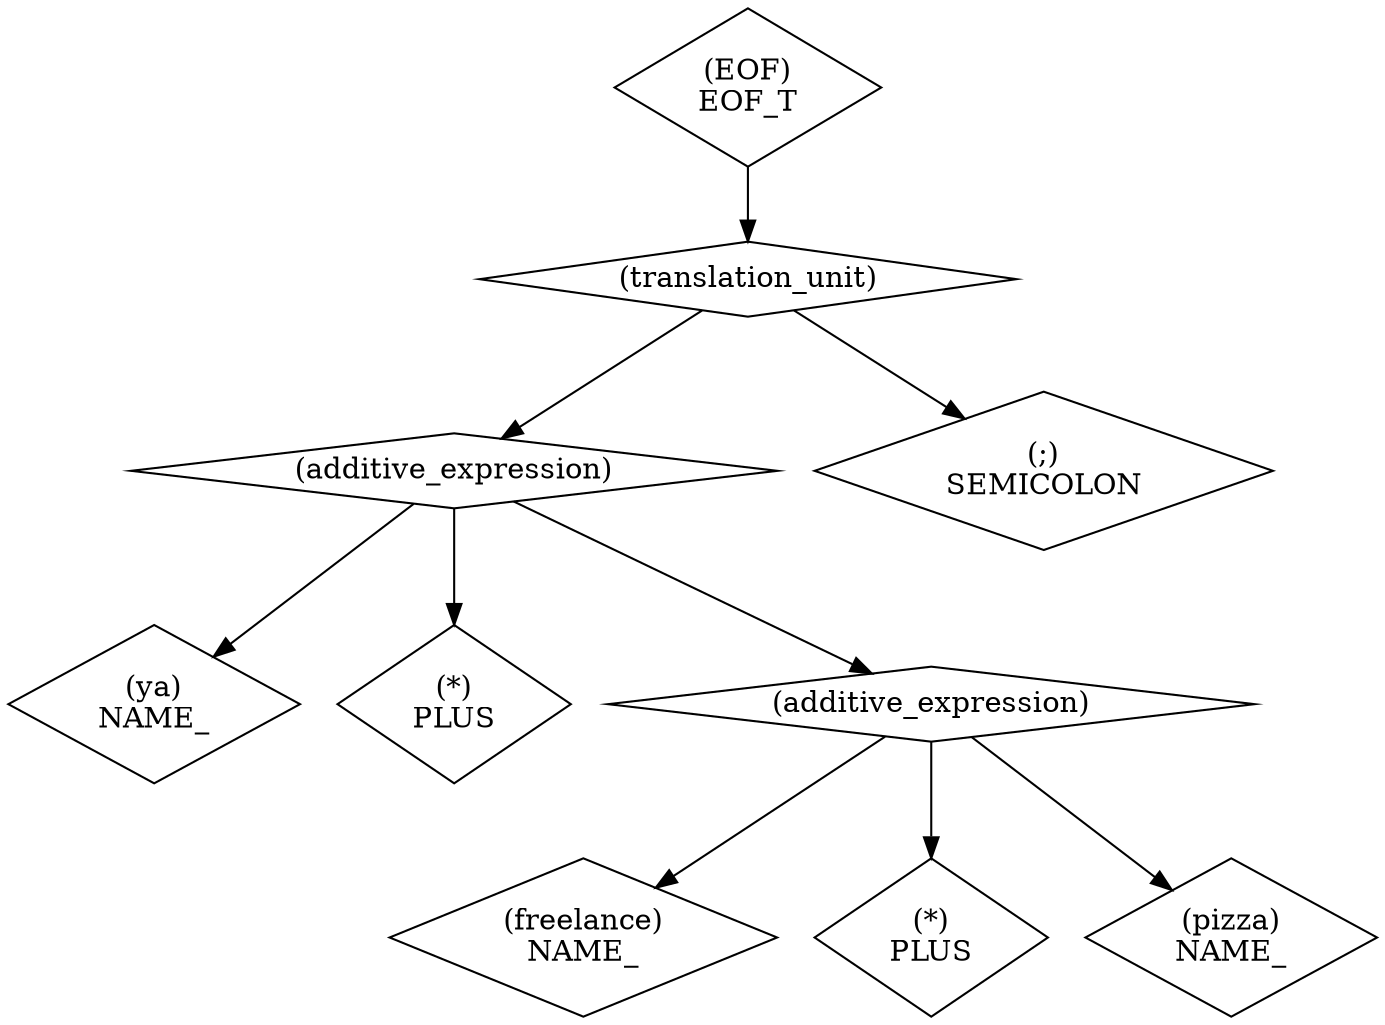 digraph G{
	graph [dpi=50];

	n94339702185104 [shape="diamond" color="black" label="(EOF)\nEOF_T"]
	n94339702185456 [shape="diamond" color="black" label="(translation_unit)\n"]
	n94339702212944 [shape="diamond" color="black" label="(additive_expression)\n"]
	n94339702214704 [shape="diamond" color="black" label="(ya)\nNAME_"]
	n94339702216256 [shape="diamond" color="black" label="(*)\nPLUS"]
	n94339702216720 [shape="diamond" color="black" label="(additive_expression)\n"]
	n94339702218480 [shape="diamond" color="black" label="(freelance)\nNAME_"]
	n94339702220032 [shape="diamond" color="black" label="(*)\nPLUS"]
	n94339702225216 [shape="diamond" color="black" label="(pizza)\nNAME_"]
	n94339702228704 [shape="diamond" color="black" label="(;)\nSEMICOLON"]

	n94339702185104 -> n94339702185456
	n94339702185456 -> n94339702212944
	n94339702185456 -> n94339702228704
	n94339702212944 -> n94339702214704
	n94339702212944 -> n94339702216256
	n94339702212944 -> n94339702216720
	n94339702216720 -> n94339702218480
	n94339702216720 -> n94339702220032
	n94339702216720 -> n94339702225216
}
